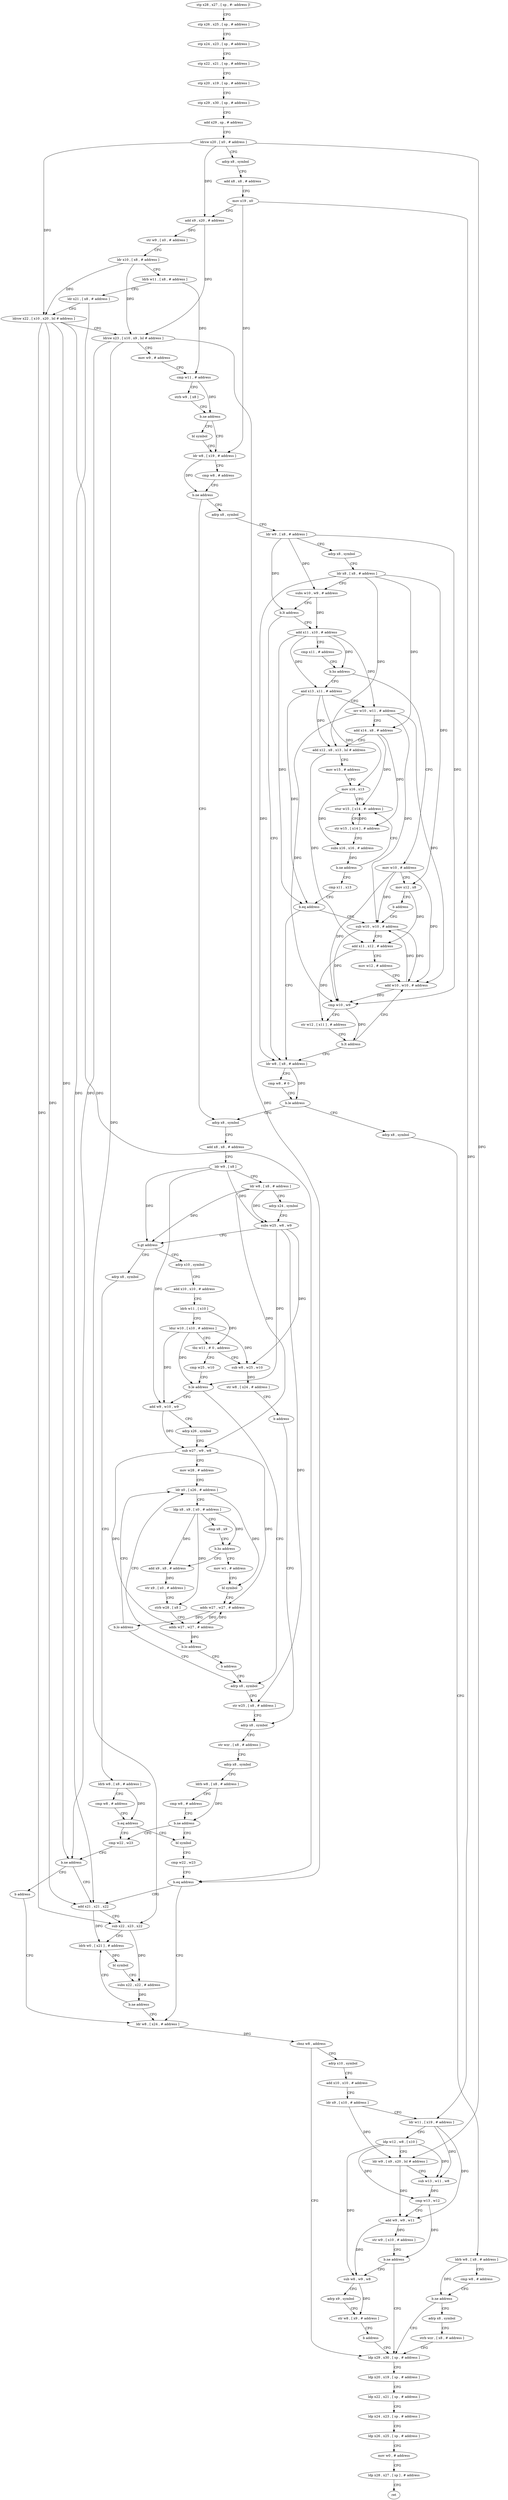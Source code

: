 digraph "func" {
"4215044" [label = "stp x28 , x27 , [ sp , #- address ]!" ]
"4215048" [label = "stp x26 , x25 , [ sp , # address ]" ]
"4215052" [label = "stp x24 , x23 , [ sp , # address ]" ]
"4215056" [label = "stp x22 , x21 , [ sp , # address ]" ]
"4215060" [label = "stp x20 , x19 , [ sp , # address ]" ]
"4215064" [label = "stp x29 , x30 , [ sp , # address ]" ]
"4215068" [label = "add x29 , sp , # address" ]
"4215072" [label = "ldrsw x20 , [ x0 , # address ]" ]
"4215076" [label = "adrp x8 , symbol" ]
"4215080" [label = "add x8 , x8 , # address" ]
"4215084" [label = "mov x19 , x0" ]
"4215088" [label = "add x9 , x20 , # address" ]
"4215092" [label = "str w9 , [ x0 , # address ]" ]
"4215096" [label = "ldr x10 , [ x8 , # address ]" ]
"4215100" [label = "ldrb w11 , [ x8 , # address ]" ]
"4215104" [label = "ldr x21 , [ x8 , # address ]" ]
"4215108" [label = "ldrsw x22 , [ x10 , x20 , lsl # address ]" ]
"4215112" [label = "ldrsw x23 , [ x10 , x9 , lsl # address ]" ]
"4215116" [label = "mov w9 , # address" ]
"4215120" [label = "cmp w11 , # address" ]
"4215124" [label = "strb w9 , [ x8 ]" ]
"4215128" [label = "b.ne address" ]
"4215136" [label = "ldr w8 , [ x19 , # address ]" ]
"4215132" [label = "bl symbol" ]
"4215140" [label = "cmp w8 , # address" ]
"4215144" [label = "b.ne address" ]
"4215284" [label = "adrp x8 , symbol" ]
"4215148" [label = "adrp x8 , symbol" ]
"4215288" [label = "add x8 , x8 , # address" ]
"4215292" [label = "ldr w9 , [ x8 ]" ]
"4215296" [label = "ldr w8 , [ x8 , # address ]" ]
"4215300" [label = "adrp x24 , symbol" ]
"4215304" [label = "subs w25 , w8 , w9" ]
"4215308" [label = "b.gt address" ]
"4215340" [label = "adrp x10 , symbol" ]
"4215312" [label = "adrp x8 , symbol" ]
"4215152" [label = "ldr w9 , [ x8 , # address ]" ]
"4215156" [label = "adrp x8 , symbol" ]
"4215160" [label = "ldr x8 , [ x8 , # address ]" ]
"4215164" [label = "subs w10 , w9 , # address" ]
"4215168" [label = "b.lt address" ]
"4215272" [label = "ldr w8 , [ x8 , # address ]" ]
"4215172" [label = "add x11 , x10 , # address" ]
"4215344" [label = "add x10 , x10 , # address" ]
"4215348" [label = "ldrb w11 , [ x10 ]" ]
"4215352" [label = "ldur w10 , [ x10 , # address ]" ]
"4215356" [label = "tbz w11 , # 0 , address" ]
"4215372" [label = "cmp w25 , w10" ]
"4215360" [label = "sub w8 , w25 , w10" ]
"4215316" [label = "ldrb w8 , [ x8 , # address ]" ]
"4215320" [label = "cmp w8 , # address" ]
"4215324" [label = "b.eq address" ]
"4215484" [label = "bl symbol" ]
"4215328" [label = "cmp w22 , w23" ]
"4215276" [label = "cmp w8 , # 0" ]
"4215280" [label = "b.le address" ]
"4215588" [label = "adrp x8 , symbol" ]
"4215176" [label = "cmp x11 , # address" ]
"4215180" [label = "b.hs address" ]
"4215196" [label = "and x13 , x11 , # address" ]
"4215184" [label = "mov w10 , # address" ]
"4215376" [label = "b.le address" ]
"4215452" [label = "adrp x8 , symbol" ]
"4215380" [label = "add w9 , w10 , w9" ]
"4215364" [label = "str w8 , [ x24 , # address ]" ]
"4215368" [label = "b address" ]
"4215460" [label = "adrp x8 , symbol" ]
"4215488" [label = "cmp w22 , w23" ]
"4215492" [label = "b.eq address" ]
"4215520" [label = "ldr w8 , [ x24 , # address ]" ]
"4215496" [label = "add x21 , x21 , x22" ]
"4215332" [label = "b.ne address" ]
"4215336" [label = "b address" ]
"4215592" [label = "ldrb w8 , [ x8 , # address ]" ]
"4215596" [label = "cmp w8 , # address" ]
"4215600" [label = "b.ne address" ]
"4215612" [label = "ldp x29 , x30 , [ sp , # address ]" ]
"4215604" [label = "adrp x8 , symbol" ]
"4215200" [label = "orr w10 , w11 , # address" ]
"4215204" [label = "add x14 , x8 , # address" ]
"4215208" [label = "add x12 , x8 , x13 , lsl # address" ]
"4215212" [label = "mov w15 , # address" ]
"4215216" [label = "mov x16 , x13" ]
"4215220" [label = "stur w15 , [ x14 , #- address ]" ]
"4215188" [label = "mov x12 , x8" ]
"4215192" [label = "b address" ]
"4215244" [label = "sub w10 , w10 , # address" ]
"4215456" [label = "str w25 , [ x8 , # address ]" ]
"4215384" [label = "adrp x26 , symbol" ]
"4215388" [label = "sub w27 , w9 , w8" ]
"4215392" [label = "mov w28 , # address" ]
"4215396" [label = "ldr x0 , [ x26 , # address ]" ]
"4215464" [label = "str wzr , [ x8 , # address ]" ]
"4215468" [label = "adrp x8 , symbol" ]
"4215472" [label = "ldrb w8 , [ x8 , # address ]" ]
"4215476" [label = "cmp w8 , # address" ]
"4215480" [label = "b.ne address" ]
"4215524" [label = "cbnz w8 , address" ]
"4215528" [label = "adrp x10 , symbol" ]
"4215500" [label = "sub x22 , x23 , x22" ]
"4215504" [label = "ldrb w0 , [ x21 ] , # address" ]
"4215616" [label = "ldp x20 , x19 , [ sp , # address ]" ]
"4215620" [label = "ldp x22 , x21 , [ sp , # address ]" ]
"4215624" [label = "ldp x24 , x23 , [ sp , # address ]" ]
"4215628" [label = "ldp x26 , x25 , [ sp , # address ]" ]
"4215632" [label = "mov w0 , # address" ]
"4215636" [label = "ldp x28 , x27 , [ sp ] , # address" ]
"4215640" [label = "ret" ]
"4215608" [label = "strb wzr , [ x8 , # address ]" ]
"4215224" [label = "str w15 , [ x14 ] , # address" ]
"4215228" [label = "subs x16 , x16 , # address" ]
"4215232" [label = "b.ne address" ]
"4215236" [label = "cmp x11 , x13" ]
"4215240" [label = "b.eq address" ]
"4215248" [label = "add x11 , x12 , # address" ]
"4215252" [label = "mov w12 , # address" ]
"4215256" [label = "add w10 , w10 , # address" ]
"4215436" [label = "mov w1 , # address" ]
"4215440" [label = "bl symbol" ]
"4215444" [label = "adds w27 , w27 , # address" ]
"4215448" [label = "b.lo address" ]
"4215412" [label = "add x9 , x8 , # address" ]
"4215416" [label = "str x9 , [ x0 , # address ]" ]
"4215420" [label = "strb w28 , [ x8 ]" ]
"4215424" [label = "adds w27 , w27 , # address" ]
"4215428" [label = "b.lo address" ]
"4215432" [label = "b address" ]
"4215532" [label = "add x10 , x10 , # address" ]
"4215536" [label = "ldr x9 , [ x10 , # address ]" ]
"4215540" [label = "ldr w11 , [ x19 , # address ]" ]
"4215544" [label = "ldp w12 , w8 , [ x10 ]" ]
"4215548" [label = "ldr w9 , [ x9 , x20 , lsl # address ]" ]
"4215552" [label = "sub w13 , w11 , w8" ]
"4215556" [label = "cmp w13 , w12" ]
"4215560" [label = "add w9 , w9 , w11" ]
"4215564" [label = "str w9 , [ x10 , # address ]" ]
"4215568" [label = "b.ne address" ]
"4215572" [label = "sub w8 , w9 , w8" ]
"4215508" [label = "bl symbol" ]
"4215512" [label = "subs x22 , x22 , # address" ]
"4215516" [label = "b.ne address" ]
"4215260" [label = "cmp w10 , w9" ]
"4215264" [label = "str w12 , [ x11 ] , # address" ]
"4215268" [label = "b.lt address" ]
"4215400" [label = "ldp x8 , x9 , [ x0 , # address ]" ]
"4215404" [label = "cmp x8 , x9" ]
"4215408" [label = "b.hs address" ]
"4215576" [label = "adrp x9 , symbol" ]
"4215580" [label = "str w8 , [ x9 , # address ]" ]
"4215584" [label = "b address" ]
"4215044" -> "4215048" [ label = "CFG" ]
"4215048" -> "4215052" [ label = "CFG" ]
"4215052" -> "4215056" [ label = "CFG" ]
"4215056" -> "4215060" [ label = "CFG" ]
"4215060" -> "4215064" [ label = "CFG" ]
"4215064" -> "4215068" [ label = "CFG" ]
"4215068" -> "4215072" [ label = "CFG" ]
"4215072" -> "4215076" [ label = "CFG" ]
"4215072" -> "4215088" [ label = "DFG" ]
"4215072" -> "4215108" [ label = "DFG" ]
"4215072" -> "4215548" [ label = "DFG" ]
"4215076" -> "4215080" [ label = "CFG" ]
"4215080" -> "4215084" [ label = "CFG" ]
"4215084" -> "4215088" [ label = "CFG" ]
"4215084" -> "4215136" [ label = "DFG" ]
"4215084" -> "4215540" [ label = "DFG" ]
"4215088" -> "4215092" [ label = "DFG" ]
"4215088" -> "4215112" [ label = "DFG" ]
"4215092" -> "4215096" [ label = "CFG" ]
"4215096" -> "4215100" [ label = "CFG" ]
"4215096" -> "4215108" [ label = "DFG" ]
"4215096" -> "4215112" [ label = "DFG" ]
"4215100" -> "4215104" [ label = "CFG" ]
"4215100" -> "4215120" [ label = "DFG" ]
"4215104" -> "4215108" [ label = "CFG" ]
"4215104" -> "4215496" [ label = "DFG" ]
"4215108" -> "4215112" [ label = "CFG" ]
"4215108" -> "4215492" [ label = "DFG" ]
"4215108" -> "4215332" [ label = "DFG" ]
"4215108" -> "4215496" [ label = "DFG" ]
"4215108" -> "4215500" [ label = "DFG" ]
"4215112" -> "4215116" [ label = "CFG" ]
"4215112" -> "4215492" [ label = "DFG" ]
"4215112" -> "4215332" [ label = "DFG" ]
"4215112" -> "4215500" [ label = "DFG" ]
"4215116" -> "4215120" [ label = "CFG" ]
"4215120" -> "4215124" [ label = "CFG" ]
"4215120" -> "4215128" [ label = "DFG" ]
"4215124" -> "4215128" [ label = "CFG" ]
"4215128" -> "4215136" [ label = "CFG" ]
"4215128" -> "4215132" [ label = "CFG" ]
"4215136" -> "4215140" [ label = "CFG" ]
"4215136" -> "4215144" [ label = "DFG" ]
"4215132" -> "4215136" [ label = "CFG" ]
"4215140" -> "4215144" [ label = "CFG" ]
"4215144" -> "4215284" [ label = "CFG" ]
"4215144" -> "4215148" [ label = "CFG" ]
"4215284" -> "4215288" [ label = "CFG" ]
"4215148" -> "4215152" [ label = "CFG" ]
"4215288" -> "4215292" [ label = "CFG" ]
"4215292" -> "4215296" [ label = "CFG" ]
"4215292" -> "4215304" [ label = "DFG" ]
"4215292" -> "4215308" [ label = "DFG" ]
"4215292" -> "4215380" [ label = "DFG" ]
"4215296" -> "4215300" [ label = "CFG" ]
"4215296" -> "4215304" [ label = "DFG" ]
"4215296" -> "4215308" [ label = "DFG" ]
"4215296" -> "4215388" [ label = "DFG" ]
"4215300" -> "4215304" [ label = "CFG" ]
"4215304" -> "4215308" [ label = "CFG" ]
"4215304" -> "4215376" [ label = "DFG" ]
"4215304" -> "4215360" [ label = "DFG" ]
"4215304" -> "4215456" [ label = "DFG" ]
"4215308" -> "4215340" [ label = "CFG" ]
"4215308" -> "4215312" [ label = "CFG" ]
"4215340" -> "4215344" [ label = "CFG" ]
"4215312" -> "4215316" [ label = "CFG" ]
"4215152" -> "4215156" [ label = "CFG" ]
"4215152" -> "4215164" [ label = "DFG" ]
"4215152" -> "4215168" [ label = "DFG" ]
"4215152" -> "4215260" [ label = "DFG" ]
"4215156" -> "4215160" [ label = "CFG" ]
"4215160" -> "4215164" [ label = "CFG" ]
"4215160" -> "4215272" [ label = "DFG" ]
"4215160" -> "4215204" [ label = "DFG" ]
"4215160" -> "4215208" [ label = "DFG" ]
"4215160" -> "4215188" [ label = "DFG" ]
"4215164" -> "4215168" [ label = "CFG" ]
"4215164" -> "4215172" [ label = "DFG" ]
"4215168" -> "4215272" [ label = "CFG" ]
"4215168" -> "4215172" [ label = "CFG" ]
"4215272" -> "4215276" [ label = "CFG" ]
"4215272" -> "4215280" [ label = "DFG" ]
"4215172" -> "4215176" [ label = "CFG" ]
"4215172" -> "4215180" [ label = "DFG" ]
"4215172" -> "4215196" [ label = "DFG" ]
"4215172" -> "4215200" [ label = "DFG" ]
"4215172" -> "4215240" [ label = "DFG" ]
"4215344" -> "4215348" [ label = "CFG" ]
"4215348" -> "4215352" [ label = "CFG" ]
"4215348" -> "4215356" [ label = "DFG" ]
"4215352" -> "4215356" [ label = "CFG" ]
"4215352" -> "4215376" [ label = "DFG" ]
"4215352" -> "4215360" [ label = "DFG" ]
"4215352" -> "4215380" [ label = "DFG" ]
"4215356" -> "4215372" [ label = "CFG" ]
"4215356" -> "4215360" [ label = "CFG" ]
"4215372" -> "4215376" [ label = "CFG" ]
"4215360" -> "4215364" [ label = "DFG" ]
"4215316" -> "4215320" [ label = "CFG" ]
"4215316" -> "4215324" [ label = "DFG" ]
"4215320" -> "4215324" [ label = "CFG" ]
"4215324" -> "4215484" [ label = "CFG" ]
"4215324" -> "4215328" [ label = "CFG" ]
"4215484" -> "4215488" [ label = "CFG" ]
"4215328" -> "4215332" [ label = "CFG" ]
"4215276" -> "4215280" [ label = "CFG" ]
"4215280" -> "4215588" [ label = "CFG" ]
"4215280" -> "4215284" [ label = "CFG" ]
"4215588" -> "4215592" [ label = "CFG" ]
"4215176" -> "4215180" [ label = "CFG" ]
"4215180" -> "4215196" [ label = "CFG" ]
"4215180" -> "4215184" [ label = "CFG" ]
"4215196" -> "4215200" [ label = "CFG" ]
"4215196" -> "4215208" [ label = "DFG" ]
"4215196" -> "4215216" [ label = "DFG" ]
"4215196" -> "4215240" [ label = "DFG" ]
"4215184" -> "4215188" [ label = "CFG" ]
"4215184" -> "4215244" [ label = "DFG" ]
"4215184" -> "4215256" [ label = "DFG" ]
"4215184" -> "4215260" [ label = "DFG" ]
"4215376" -> "4215452" [ label = "CFG" ]
"4215376" -> "4215380" [ label = "CFG" ]
"4215452" -> "4215456" [ label = "CFG" ]
"4215380" -> "4215384" [ label = "CFG" ]
"4215380" -> "4215388" [ label = "DFG" ]
"4215364" -> "4215368" [ label = "CFG" ]
"4215368" -> "4215460" [ label = "CFG" ]
"4215460" -> "4215464" [ label = "CFG" ]
"4215488" -> "4215492" [ label = "CFG" ]
"4215492" -> "4215520" [ label = "CFG" ]
"4215492" -> "4215496" [ label = "CFG" ]
"4215520" -> "4215524" [ label = "DFG" ]
"4215496" -> "4215500" [ label = "CFG" ]
"4215496" -> "4215504" [ label = "DFG" ]
"4215332" -> "4215496" [ label = "CFG" ]
"4215332" -> "4215336" [ label = "CFG" ]
"4215336" -> "4215520" [ label = "CFG" ]
"4215592" -> "4215596" [ label = "CFG" ]
"4215592" -> "4215600" [ label = "DFG" ]
"4215596" -> "4215600" [ label = "CFG" ]
"4215600" -> "4215612" [ label = "CFG" ]
"4215600" -> "4215604" [ label = "CFG" ]
"4215612" -> "4215616" [ label = "CFG" ]
"4215604" -> "4215608" [ label = "CFG" ]
"4215200" -> "4215204" [ label = "CFG" ]
"4215200" -> "4215244" [ label = "DFG" ]
"4215200" -> "4215256" [ label = "DFG" ]
"4215200" -> "4215260" [ label = "DFG" ]
"4215204" -> "4215208" [ label = "CFG" ]
"4215204" -> "4215220" [ label = "DFG" ]
"4215204" -> "4215224" [ label = "DFG" ]
"4215208" -> "4215212" [ label = "CFG" ]
"4215208" -> "4215248" [ label = "DFG" ]
"4215212" -> "4215216" [ label = "CFG" ]
"4215216" -> "4215220" [ label = "CFG" ]
"4215216" -> "4215228" [ label = "DFG" ]
"4215220" -> "4215224" [ label = "CFG" ]
"4215188" -> "4215192" [ label = "CFG" ]
"4215188" -> "4215248" [ label = "DFG" ]
"4215192" -> "4215244" [ label = "CFG" ]
"4215244" -> "4215248" [ label = "CFG" ]
"4215244" -> "4215256" [ label = "DFG" ]
"4215244" -> "4215260" [ label = "DFG" ]
"4215456" -> "4215460" [ label = "CFG" ]
"4215384" -> "4215388" [ label = "CFG" ]
"4215388" -> "4215392" [ label = "CFG" ]
"4215388" -> "4215444" [ label = "DFG" ]
"4215388" -> "4215424" [ label = "DFG" ]
"4215392" -> "4215396" [ label = "CFG" ]
"4215396" -> "4215400" [ label = "CFG" ]
"4215396" -> "4215440" [ label = "DFG" ]
"4215464" -> "4215468" [ label = "CFG" ]
"4215468" -> "4215472" [ label = "CFG" ]
"4215472" -> "4215476" [ label = "CFG" ]
"4215472" -> "4215480" [ label = "DFG" ]
"4215476" -> "4215480" [ label = "CFG" ]
"4215480" -> "4215328" [ label = "CFG" ]
"4215480" -> "4215484" [ label = "CFG" ]
"4215524" -> "4215612" [ label = "CFG" ]
"4215524" -> "4215528" [ label = "CFG" ]
"4215528" -> "4215532" [ label = "CFG" ]
"4215500" -> "4215504" [ label = "CFG" ]
"4215500" -> "4215512" [ label = "DFG" ]
"4215504" -> "4215508" [ label = "DFG" ]
"4215616" -> "4215620" [ label = "CFG" ]
"4215620" -> "4215624" [ label = "CFG" ]
"4215624" -> "4215628" [ label = "CFG" ]
"4215628" -> "4215632" [ label = "CFG" ]
"4215632" -> "4215636" [ label = "CFG" ]
"4215636" -> "4215640" [ label = "CFG" ]
"4215608" -> "4215612" [ label = "CFG" ]
"4215224" -> "4215228" [ label = "CFG" ]
"4215224" -> "4215220" [ label = "DFG" ]
"4215228" -> "4215232" [ label = "DFG" ]
"4215232" -> "4215220" [ label = "CFG" ]
"4215232" -> "4215236" [ label = "CFG" ]
"4215236" -> "4215240" [ label = "CFG" ]
"4215240" -> "4215272" [ label = "CFG" ]
"4215240" -> "4215244" [ label = "CFG" ]
"4215248" -> "4215252" [ label = "CFG" ]
"4215248" -> "4215264" [ label = "DFG" ]
"4215252" -> "4215256" [ label = "CFG" ]
"4215256" -> "4215260" [ label = "DFG" ]
"4215256" -> "4215244" [ label = "DFG" ]
"4215436" -> "4215440" [ label = "CFG" ]
"4215440" -> "4215444" [ label = "CFG" ]
"4215444" -> "4215448" [ label = "DFG" ]
"4215444" -> "4215424" [ label = "DFG" ]
"4215448" -> "4215396" [ label = "CFG" ]
"4215448" -> "4215452" [ label = "CFG" ]
"4215412" -> "4215416" [ label = "DFG" ]
"4215416" -> "4215420" [ label = "CFG" ]
"4215420" -> "4215424" [ label = "CFG" ]
"4215424" -> "4215428" [ label = "DFG" ]
"4215424" -> "4215444" [ label = "DFG" ]
"4215428" -> "4215396" [ label = "CFG" ]
"4215428" -> "4215432" [ label = "CFG" ]
"4215432" -> "4215452" [ label = "CFG" ]
"4215532" -> "4215536" [ label = "CFG" ]
"4215536" -> "4215540" [ label = "CFG" ]
"4215536" -> "4215548" [ label = "DFG" ]
"4215540" -> "4215544" [ label = "CFG" ]
"4215540" -> "4215552" [ label = "DFG" ]
"4215540" -> "4215560" [ label = "DFG" ]
"4215544" -> "4215548" [ label = "CFG" ]
"4215544" -> "4215556" [ label = "DFG" ]
"4215544" -> "4215552" [ label = "DFG" ]
"4215544" -> "4215572" [ label = "DFG" ]
"4215548" -> "4215552" [ label = "CFG" ]
"4215548" -> "4215560" [ label = "DFG" ]
"4215552" -> "4215556" [ label = "DFG" ]
"4215556" -> "4215560" [ label = "CFG" ]
"4215556" -> "4215568" [ label = "DFG" ]
"4215560" -> "4215564" [ label = "DFG" ]
"4215560" -> "4215572" [ label = "DFG" ]
"4215564" -> "4215568" [ label = "CFG" ]
"4215568" -> "4215612" [ label = "CFG" ]
"4215568" -> "4215572" [ label = "CFG" ]
"4215572" -> "4215576" [ label = "CFG" ]
"4215572" -> "4215580" [ label = "DFG" ]
"4215508" -> "4215512" [ label = "CFG" ]
"4215512" -> "4215516" [ label = "DFG" ]
"4215516" -> "4215504" [ label = "CFG" ]
"4215516" -> "4215520" [ label = "CFG" ]
"4215260" -> "4215264" [ label = "CFG" ]
"4215260" -> "4215268" [ label = "DFG" ]
"4215264" -> "4215268" [ label = "CFG" ]
"4215268" -> "4215256" [ label = "CFG" ]
"4215268" -> "4215272" [ label = "CFG" ]
"4215400" -> "4215404" [ label = "CFG" ]
"4215400" -> "4215408" [ label = "DFG" ]
"4215400" -> "4215412" [ label = "DFG" ]
"4215400" -> "4215420" [ label = "DFG" ]
"4215404" -> "4215408" [ label = "CFG" ]
"4215408" -> "4215436" [ label = "CFG" ]
"4215408" -> "4215412" [ label = "CFG" ]
"4215576" -> "4215580" [ label = "CFG" ]
"4215580" -> "4215584" [ label = "CFG" ]
"4215584" -> "4215612" [ label = "CFG" ]
}
